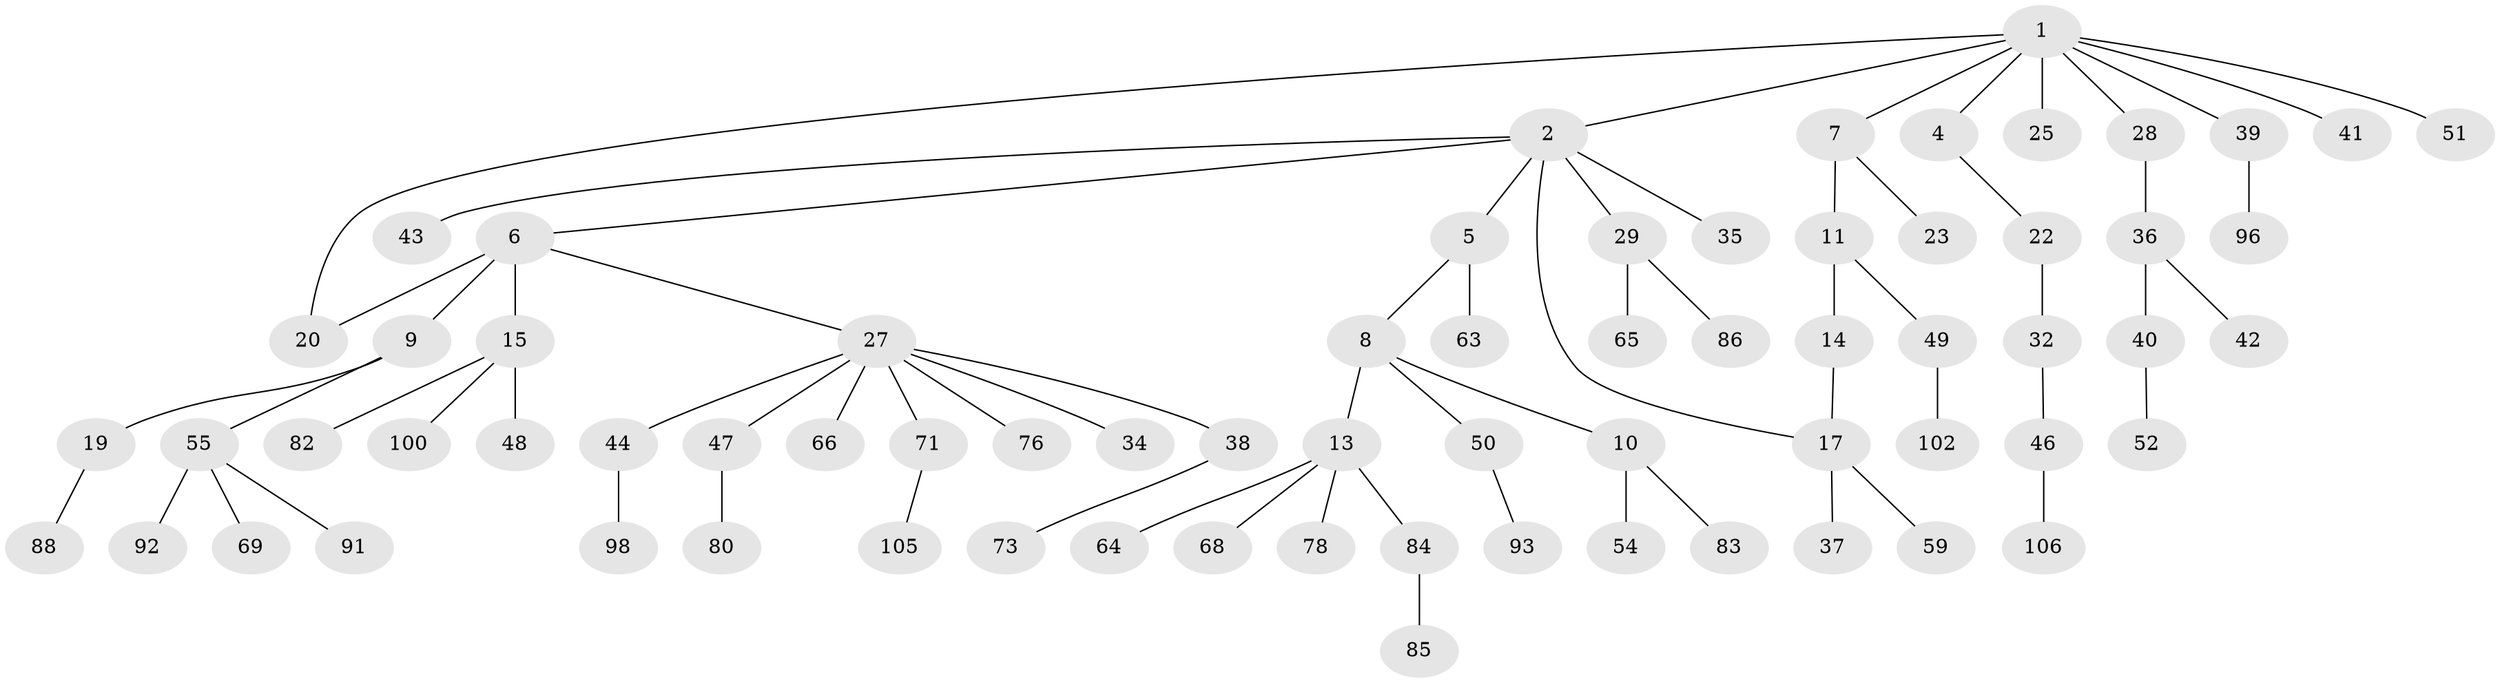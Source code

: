 // Generated by graph-tools (version 1.1) at 2025/23/03/03/25 07:23:33]
// undirected, 70 vertices, 71 edges
graph export_dot {
graph [start="1"]
  node [color=gray90,style=filled];
  1 [super="+3"];
  2 [super="+26"];
  4 [super="+103"];
  5;
  6 [super="+101"];
  7 [super="+31"];
  8 [super="+16"];
  9 [super="+12"];
  10 [super="+45"];
  11 [super="+21"];
  13 [super="+30"];
  14 [super="+56"];
  15 [super="+24"];
  17 [super="+18"];
  19 [super="+58"];
  20 [super="+61"];
  22;
  23;
  25;
  27 [super="+33"];
  28;
  29 [super="+81"];
  32 [super="+74"];
  34 [super="+94"];
  35 [super="+90"];
  36 [super="+67"];
  37;
  38 [super="+79"];
  39 [super="+77"];
  40 [super="+89"];
  41;
  42 [super="+62"];
  43;
  44;
  46 [super="+97"];
  47 [super="+75"];
  48;
  49 [super="+53"];
  50;
  51 [super="+57"];
  52;
  54;
  55 [super="+60"];
  59;
  63 [super="+99"];
  64 [super="+87"];
  65;
  66;
  68;
  69 [super="+70"];
  71 [super="+72"];
  73 [super="+95"];
  76;
  78;
  80;
  82;
  83;
  84 [super="+104"];
  85;
  86;
  88;
  91;
  92;
  93;
  96;
  98;
  100;
  102;
  105;
  106;
  1 -- 2;
  1 -- 20;
  1 -- 39;
  1 -- 41;
  1 -- 51;
  1 -- 4;
  1 -- 7;
  1 -- 25;
  1 -- 28;
  2 -- 5;
  2 -- 6;
  2 -- 17;
  2 -- 29;
  2 -- 35;
  2 -- 43;
  4 -- 22;
  5 -- 8;
  5 -- 63;
  6 -- 9;
  6 -- 15;
  6 -- 27;
  6 -- 20 [weight=2];
  7 -- 11;
  7 -- 23;
  8 -- 10;
  8 -- 13;
  8 -- 50;
  9 -- 19;
  9 -- 55;
  10 -- 54;
  10 -- 83;
  11 -- 14;
  11 -- 49;
  13 -- 68;
  13 -- 78;
  13 -- 64;
  13 -- 84;
  14 -- 17;
  15 -- 48;
  15 -- 100;
  15 -- 82;
  17 -- 59;
  17 -- 37;
  19 -- 88;
  22 -- 32;
  27 -- 34;
  27 -- 38;
  27 -- 44;
  27 -- 47;
  27 -- 76;
  27 -- 66;
  27 -- 71;
  28 -- 36;
  29 -- 65;
  29 -- 86;
  32 -- 46;
  36 -- 40;
  36 -- 42;
  38 -- 73;
  39 -- 96;
  40 -- 52;
  44 -- 98;
  46 -- 106;
  47 -- 80;
  49 -- 102;
  50 -- 93;
  55 -- 69;
  55 -- 91;
  55 -- 92;
  71 -- 105;
  84 -- 85;
}
